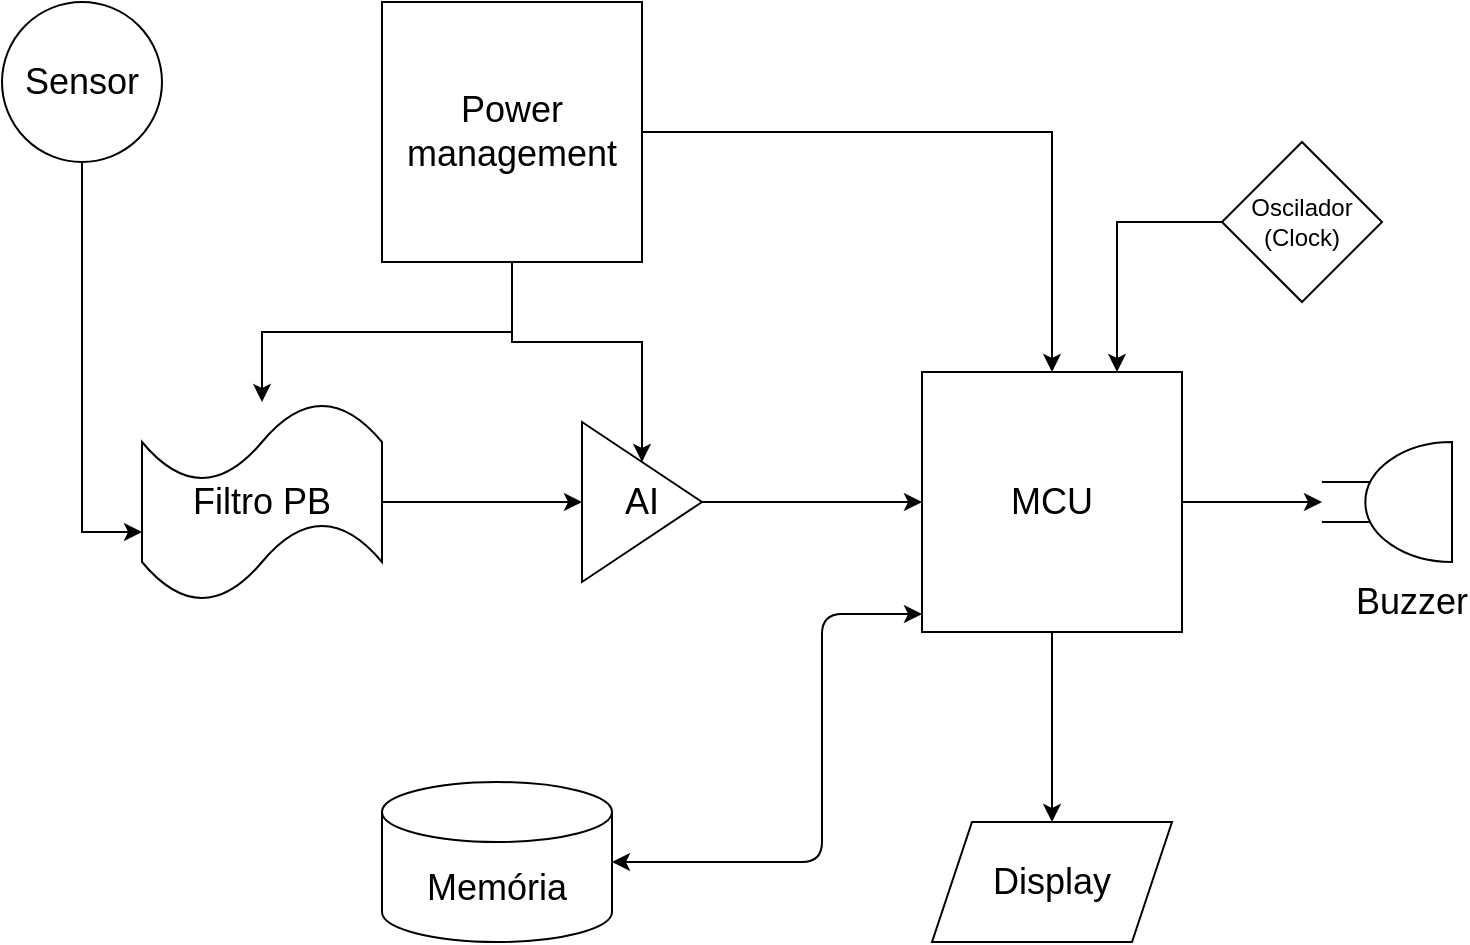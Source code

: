 <mxfile version="13.10.4" type="device"><diagram id="RqGfC82EGy-hh5Y3D15Q" name="Page-1"><mxGraphModel dx="976" dy="588" grid="1" gridSize="10" guides="1" tooltips="1" connect="1" arrows="1" fold="1" page="1" pageScale="1" pageWidth="827" pageHeight="1169" math="0" shadow="0"><root><mxCell id="0"/><mxCell id="1" parent="0"/><mxCell id="z5jRLJjv4bcNyN282EuU-15" style="edgeStyle=orthogonalEdgeStyle;rounded=0;orthogonalLoop=1;jettySize=auto;html=1;entryX=0;entryY=0.5;entryDx=0;entryDy=0;" edge="1" parent="1" source="z5jRLJjv4bcNyN282EuU-1" target="z5jRLJjv4bcNyN282EuU-11"><mxGeometry relative="1" as="geometry"/></mxCell><mxCell id="z5jRLJjv4bcNyN282EuU-1" value="&lt;font style=&quot;font-size: 18px&quot;&gt;AI&lt;/font&gt;" style="triangle;whiteSpace=wrap;html=1;" vertex="1" parent="1"><mxGeometry x="340" y="270" width="60" height="80" as="geometry"/></mxCell><mxCell id="z5jRLJjv4bcNyN282EuU-4" style="edgeStyle=orthogonalEdgeStyle;rounded=0;orthogonalLoop=1;jettySize=auto;html=1;entryX=0;entryY=0.5;entryDx=0;entryDy=0;" edge="1" parent="1" source="z5jRLJjv4bcNyN282EuU-3" target="z5jRLJjv4bcNyN282EuU-1"><mxGeometry relative="1" as="geometry"/></mxCell><mxCell id="z5jRLJjv4bcNyN282EuU-3" value="&lt;font style=&quot;font-size: 18px&quot;&gt;Filtro PB&lt;/font&gt;" style="shape=tape;whiteSpace=wrap;html=1;" vertex="1" parent="1"><mxGeometry x="120" y="260" width="120" height="100" as="geometry"/></mxCell><mxCell id="z5jRLJjv4bcNyN282EuU-7" style="edgeStyle=orthogonalEdgeStyle;rounded=0;orthogonalLoop=1;jettySize=auto;html=1;" edge="1" parent="1" source="z5jRLJjv4bcNyN282EuU-6" target="z5jRLJjv4bcNyN282EuU-3"><mxGeometry relative="1" as="geometry"/></mxCell><mxCell id="z5jRLJjv4bcNyN282EuU-8" style="edgeStyle=orthogonalEdgeStyle;rounded=0;orthogonalLoop=1;jettySize=auto;html=1;" edge="1" parent="1" source="z5jRLJjv4bcNyN282EuU-6" target="z5jRLJjv4bcNyN282EuU-1"><mxGeometry relative="1" as="geometry"/></mxCell><mxCell id="z5jRLJjv4bcNyN282EuU-14" style="edgeStyle=orthogonalEdgeStyle;rounded=0;orthogonalLoop=1;jettySize=auto;html=1;" edge="1" parent="1" source="z5jRLJjv4bcNyN282EuU-6" target="z5jRLJjv4bcNyN282EuU-11"><mxGeometry relative="1" as="geometry"/></mxCell><mxCell id="z5jRLJjv4bcNyN282EuU-6" value="&lt;font style=&quot;font-size: 18px&quot;&gt;Power management&lt;br&gt;&lt;/font&gt;" style="whiteSpace=wrap;html=1;aspect=fixed;" vertex="1" parent="1"><mxGeometry x="240" y="60" width="130" height="130" as="geometry"/></mxCell><mxCell id="z5jRLJjv4bcNyN282EuU-10" value="&lt;font style=&quot;font-size: 18px&quot;&gt;Display&lt;/font&gt;" style="shape=parallelogram;perimeter=parallelogramPerimeter;whiteSpace=wrap;html=1;fixedSize=1;" vertex="1" parent="1"><mxGeometry x="515" y="470" width="120" height="60" as="geometry"/></mxCell><mxCell id="z5jRLJjv4bcNyN282EuU-16" style="edgeStyle=orthogonalEdgeStyle;rounded=0;orthogonalLoop=1;jettySize=auto;html=1;" edge="1" parent="1" source="z5jRLJjv4bcNyN282EuU-11" target="z5jRLJjv4bcNyN282EuU-10"><mxGeometry relative="1" as="geometry"/></mxCell><mxCell id="z5jRLJjv4bcNyN282EuU-19" style="edgeStyle=orthogonalEdgeStyle;rounded=0;orthogonalLoop=1;jettySize=auto;html=1;" edge="1" parent="1" source="z5jRLJjv4bcNyN282EuU-11" target="z5jRLJjv4bcNyN282EuU-17"><mxGeometry relative="1" as="geometry"/></mxCell><mxCell id="z5jRLJjv4bcNyN282EuU-11" value="&lt;font style=&quot;font-size: 18px&quot;&gt;MCU&lt;br&gt;&lt;/font&gt;" style="whiteSpace=wrap;html=1;aspect=fixed;" vertex="1" parent="1"><mxGeometry x="510" y="245" width="130" height="130" as="geometry"/></mxCell><mxCell id="z5jRLJjv4bcNyN282EuU-13" style="edgeStyle=orthogonalEdgeStyle;rounded=0;orthogonalLoop=1;jettySize=auto;html=1;entryX=0;entryY=0.65;entryDx=0;entryDy=0;entryPerimeter=0;" edge="1" parent="1" source="z5jRLJjv4bcNyN282EuU-12" target="z5jRLJjv4bcNyN282EuU-3"><mxGeometry relative="1" as="geometry"/></mxCell><mxCell id="z5jRLJjv4bcNyN282EuU-12" value="&lt;font style=&quot;font-size: 18px&quot;&gt;Sensor&lt;/font&gt;" style="ellipse;whiteSpace=wrap;html=1;aspect=fixed;" vertex="1" parent="1"><mxGeometry x="50" y="60" width="80" height="80" as="geometry"/></mxCell><mxCell id="z5jRLJjv4bcNyN282EuU-17" value="" style="pointerEvents=1;verticalLabelPosition=bottom;shadow=0;dashed=0;align=center;html=1;verticalAlign=top;shape=mxgraph.electrical.electro-mechanical.buzzer;rotation=-180;" vertex="1" parent="1"><mxGeometry x="710" y="280" width="65" height="60" as="geometry"/></mxCell><mxCell id="z5jRLJjv4bcNyN282EuU-20" value="&lt;font style=&quot;font-size: 18px&quot;&gt;Buzzer&lt;/font&gt;" style="text;html=1;strokeColor=none;fillColor=none;align=center;verticalAlign=middle;whiteSpace=wrap;rounded=0;" vertex="1" parent="1"><mxGeometry x="735" y="350" width="40" height="20" as="geometry"/></mxCell><mxCell id="z5jRLJjv4bcNyN282EuU-22" value="&lt;font style=&quot;font-size: 18px&quot;&gt;Memória&lt;/font&gt;" style="shape=cylinder3;whiteSpace=wrap;html=1;boundedLbl=1;backgroundOutline=1;size=15;" vertex="1" parent="1"><mxGeometry x="240" y="450" width="115" height="80" as="geometry"/></mxCell><mxCell id="z5jRLJjv4bcNyN282EuU-26" value="" style="endArrow=classic;startArrow=classic;html=1;edgeStyle=orthogonalEdgeStyle;" edge="1" parent="1" source="z5jRLJjv4bcNyN282EuU-22"><mxGeometry width="50" height="50" relative="1" as="geometry"><mxPoint x="360" y="480" as="sourcePoint"/><mxPoint x="510" y="366" as="targetPoint"/><Array as="points"><mxPoint x="460" y="490"/><mxPoint x="460" y="366"/></Array></mxGeometry></mxCell><mxCell id="z5jRLJjv4bcNyN282EuU-29" style="edgeStyle=orthogonalEdgeStyle;rounded=0;orthogonalLoop=1;jettySize=auto;html=1;entryX=0.75;entryY=0;entryDx=0;entryDy=0;" edge="1" parent="1" source="z5jRLJjv4bcNyN282EuU-28" target="z5jRLJjv4bcNyN282EuU-11"><mxGeometry relative="1" as="geometry"/></mxCell><mxCell id="z5jRLJjv4bcNyN282EuU-28" value="Oscilador (Clock)" style="rhombus;whiteSpace=wrap;html=1;" vertex="1" parent="1"><mxGeometry x="660" y="130" width="80" height="80" as="geometry"/></mxCell></root></mxGraphModel></diagram></mxfile>